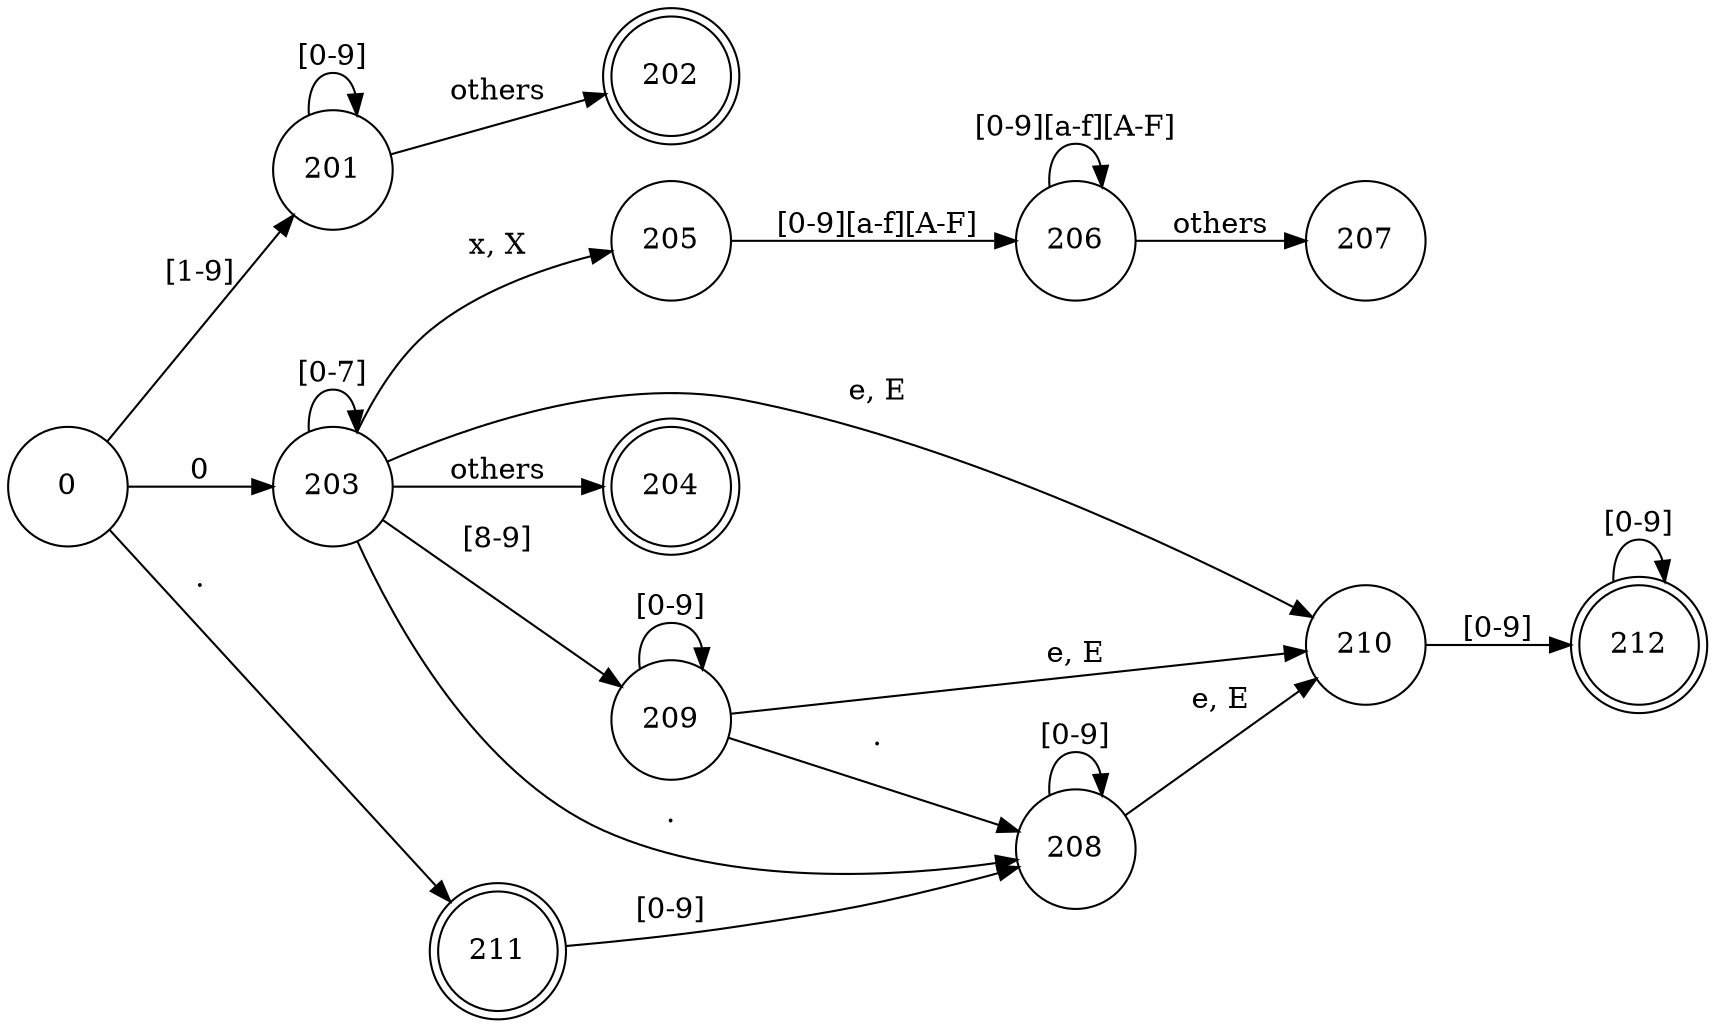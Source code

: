 digraph dfa{
    rankdir = LR
    node [shape = circle]
    "  0  " -> 201 [label = "[1-9]"]
    201 -> 201 [label = "[0-9]"]
    201 -> 202 [label = "others"] 
    202 [shape = doublecircle]
    "  0  " -> 203[label = "0"]
    203 -> 203 [label = "[0-7]"]
    203 -> 204 [label = "others"]
    204 [shape = doublecircle]
    "  0  " -> 211 [label = "."]
    211 -> 208 [label = "[0-9]"]
    211 [shape = doublecircle]
    208 -> 208 [label = "[0-9]"]
    203 -> 208 [label = "."]
    203 -> 209 [label = "[8-9]"]
    209 -> 208 [label = "."]
    209 -> 209 [label = "[0-9]"]
    209 -> 210 [label = "e, E"]
    208 -> 210 [label = "e, E"]
    203 -> 210 [label = "e, E"]
    210 -> 212 [label = "[0-9]"]
    212 -> 212 [label = "[0-9]"]
    212 [shape = doublecircle]
    203 -> 205 [label = "x, X"]
    205 -> 206 [label = "[0-9][a-f][A-F]"]
    206 -> 206 [label = "[0-9][a-f][A-F]"]
    206 -> 207 [label = "others"]
}